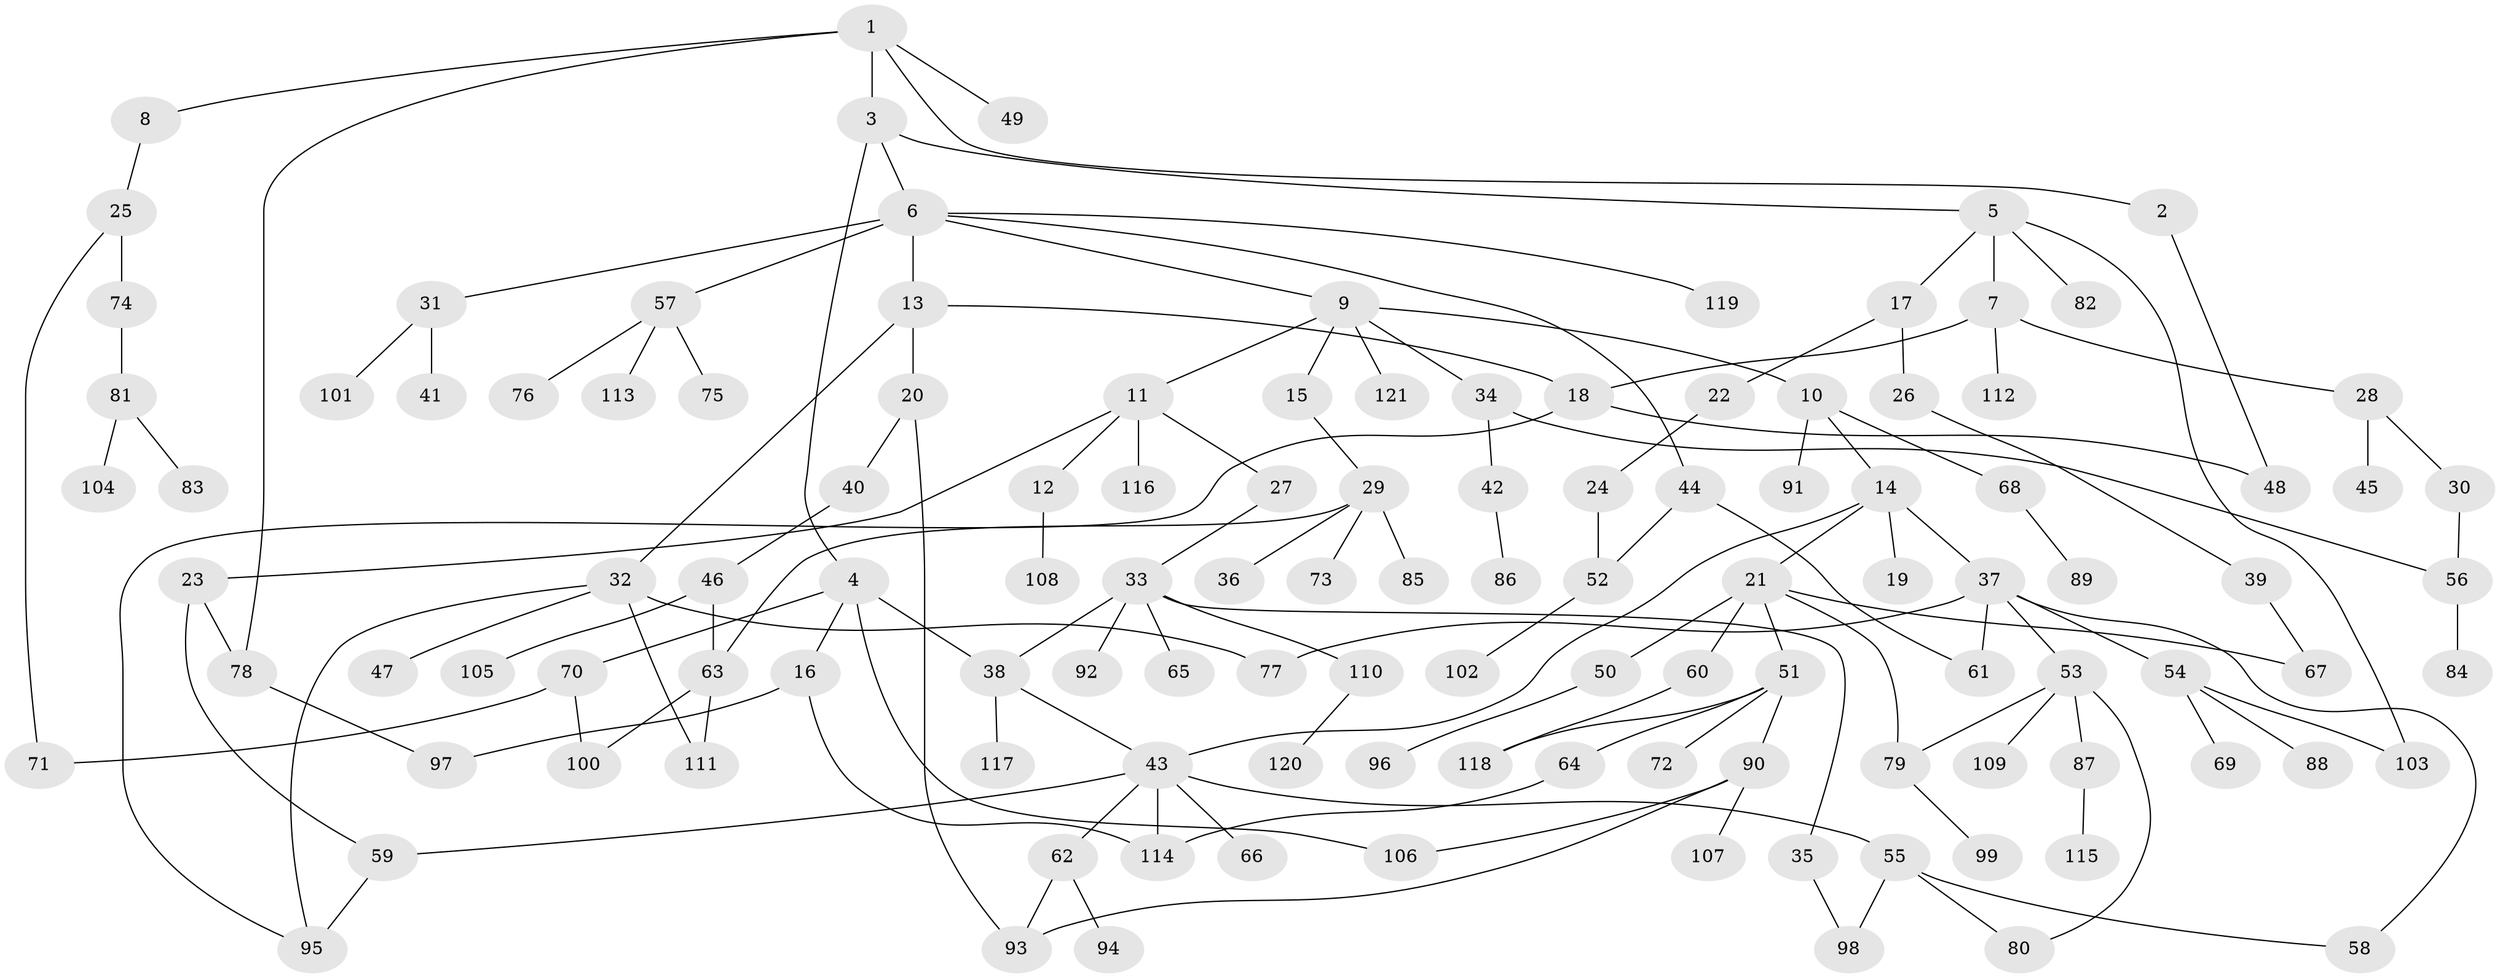 // coarse degree distribution, {4: 0.22950819672131148, 8: 0.01639344262295082, 6: 0.04918032786885246, 3: 0.19672131147540983, 5: 0.03278688524590164, 1: 0.21311475409836064, 2: 0.2459016393442623, 7: 0.01639344262295082}
// Generated by graph-tools (version 1.1) at 2025/48/03/04/25 22:48:36]
// undirected, 121 vertices, 149 edges
graph export_dot {
  node [color=gray90,style=filled];
  1;
  2;
  3;
  4;
  5;
  6;
  7;
  8;
  9;
  10;
  11;
  12;
  13;
  14;
  15;
  16;
  17;
  18;
  19;
  20;
  21;
  22;
  23;
  24;
  25;
  26;
  27;
  28;
  29;
  30;
  31;
  32;
  33;
  34;
  35;
  36;
  37;
  38;
  39;
  40;
  41;
  42;
  43;
  44;
  45;
  46;
  47;
  48;
  49;
  50;
  51;
  52;
  53;
  54;
  55;
  56;
  57;
  58;
  59;
  60;
  61;
  62;
  63;
  64;
  65;
  66;
  67;
  68;
  69;
  70;
  71;
  72;
  73;
  74;
  75;
  76;
  77;
  78;
  79;
  80;
  81;
  82;
  83;
  84;
  85;
  86;
  87;
  88;
  89;
  90;
  91;
  92;
  93;
  94;
  95;
  96;
  97;
  98;
  99;
  100;
  101;
  102;
  103;
  104;
  105;
  106;
  107;
  108;
  109;
  110;
  111;
  112;
  113;
  114;
  115;
  116;
  117;
  118;
  119;
  120;
  121;
  1 -- 2;
  1 -- 3;
  1 -- 8;
  1 -- 49;
  1 -- 78;
  2 -- 48;
  3 -- 4;
  3 -- 5;
  3 -- 6;
  4 -- 16;
  4 -- 70;
  4 -- 106;
  4 -- 38;
  5 -- 7;
  5 -- 17;
  5 -- 82;
  5 -- 103;
  6 -- 9;
  6 -- 13;
  6 -- 31;
  6 -- 44;
  6 -- 57;
  6 -- 119;
  7 -- 18;
  7 -- 28;
  7 -- 112;
  8 -- 25;
  9 -- 10;
  9 -- 11;
  9 -- 15;
  9 -- 34;
  9 -- 121;
  10 -- 14;
  10 -- 68;
  10 -- 91;
  11 -- 12;
  11 -- 23;
  11 -- 27;
  11 -- 116;
  12 -- 108;
  13 -- 20;
  13 -- 32;
  13 -- 18;
  14 -- 19;
  14 -- 21;
  14 -- 37;
  14 -- 43;
  15 -- 29;
  16 -- 114;
  16 -- 97;
  17 -- 22;
  17 -- 26;
  18 -- 48;
  18 -- 95;
  20 -- 40;
  20 -- 93;
  21 -- 50;
  21 -- 51;
  21 -- 60;
  21 -- 67;
  21 -- 79;
  22 -- 24;
  23 -- 78;
  23 -- 59;
  24 -- 52;
  25 -- 74;
  25 -- 71;
  26 -- 39;
  27 -- 33;
  28 -- 30;
  28 -- 45;
  29 -- 36;
  29 -- 63;
  29 -- 73;
  29 -- 85;
  30 -- 56;
  31 -- 41;
  31 -- 101;
  32 -- 47;
  32 -- 111;
  32 -- 77;
  32 -- 95;
  33 -- 35;
  33 -- 38;
  33 -- 65;
  33 -- 92;
  33 -- 110;
  34 -- 42;
  34 -- 56;
  35 -- 98;
  37 -- 53;
  37 -- 54;
  37 -- 61;
  37 -- 77;
  37 -- 58;
  38 -- 43;
  38 -- 117;
  39 -- 67;
  40 -- 46;
  42 -- 86;
  43 -- 55;
  43 -- 59;
  43 -- 62;
  43 -- 66;
  43 -- 114;
  44 -- 52;
  44 -- 61;
  46 -- 105;
  46 -- 63;
  50 -- 96;
  51 -- 64;
  51 -- 72;
  51 -- 90;
  51 -- 118;
  52 -- 102;
  53 -- 87;
  53 -- 109;
  53 -- 79;
  53 -- 80;
  54 -- 69;
  54 -- 88;
  54 -- 103;
  55 -- 58;
  55 -- 80;
  55 -- 98;
  56 -- 84;
  57 -- 75;
  57 -- 76;
  57 -- 113;
  59 -- 95;
  60 -- 118;
  62 -- 94;
  62 -- 93;
  63 -- 100;
  63 -- 111;
  64 -- 114;
  68 -- 89;
  70 -- 71;
  70 -- 100;
  74 -- 81;
  78 -- 97;
  79 -- 99;
  81 -- 83;
  81 -- 104;
  87 -- 115;
  90 -- 93;
  90 -- 107;
  90 -- 106;
  110 -- 120;
}
